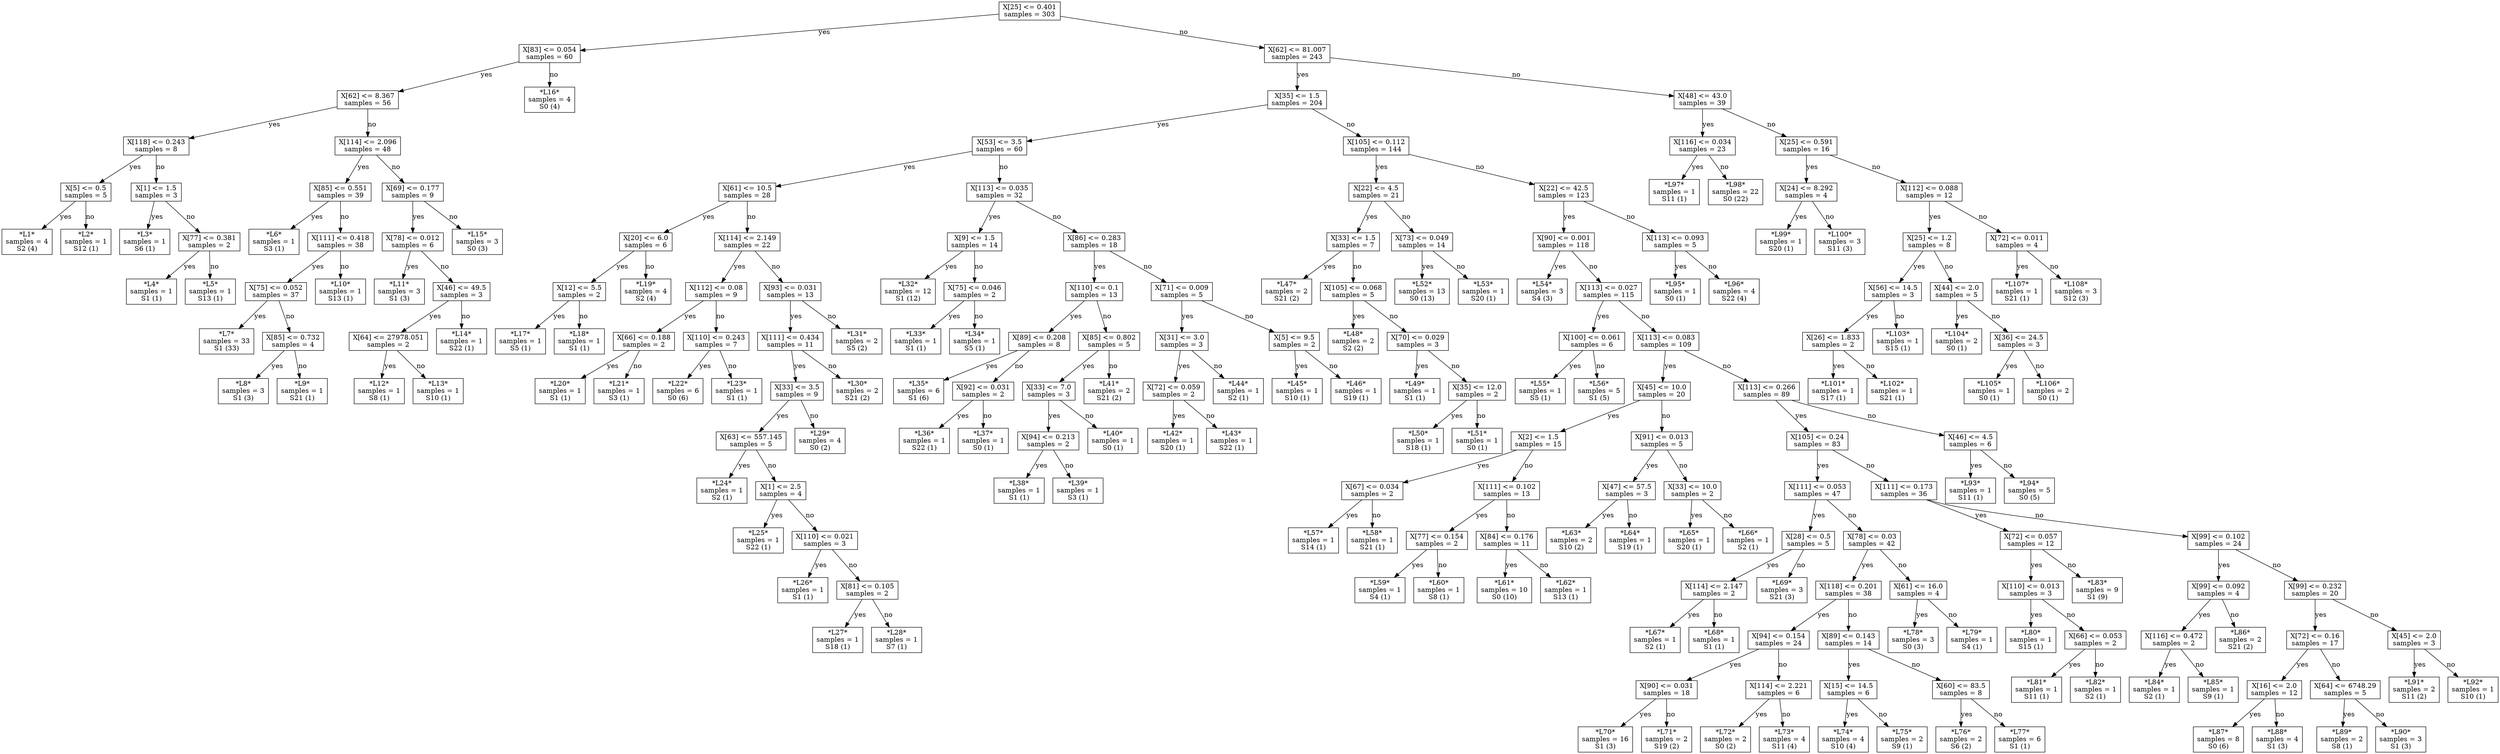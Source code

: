 digraph Tree {
node [shape=box] ;
0 [label="X[25] <= 0.401\nsamples = 303\n"] ;
1 [label="X[83] <= 0.054\nsamples = 60\n"] ;
0 -> 1 [label="yes"];
2 [label="X[62] <= 8.367\nsamples = 56\n"] ;
1 -> 2 [label="yes"];
3 [label="X[118] <= 0.243\nsamples = 8\n"] ;
2 -> 3 [label="yes"];
4 [label="X[5] <= 0.5\nsamples = 5\n"] ;
3 -> 4 [label="yes"];
5 [label="*L1*\nsamples = 4\nS2 (4)\n"] ;
4 -> 5 [label="yes"];
6 [label="*L2*\nsamples = 1\nS12 (1)\n"] ;
4 -> 6 [label="no"];
7 [label="X[1] <= 1.5\nsamples = 3\n"] ;
3 -> 7 [label="no"];
8 [label="*L3*\nsamples = 1\nS6 (1)\n"] ;
7 -> 8 [label="yes"];
9 [label="X[77] <= 0.381\nsamples = 2\n"] ;
7 -> 9 [label="no"];
10 [label="*L4*\nsamples = 1\nS1 (1)\n"] ;
9 -> 10 [label="yes"];
11 [label="*L5*\nsamples = 1\nS13 (1)\n"] ;
9 -> 11 [label="no"];
12 [label="X[114] <= 2.096\nsamples = 48\n"] ;
2 -> 12 [label="no"];
13 [label="X[85] <= 0.551\nsamples = 39\n"] ;
12 -> 13 [label="yes"];
14 [label="*L6*\nsamples = 1\nS3 (1)\n"] ;
13 -> 14 [label="yes"];
15 [label="X[111] <= 0.418\nsamples = 38\n"] ;
13 -> 15 [label="no"];
16 [label="X[75] <= 0.052\nsamples = 37\n"] ;
15 -> 16 [label="yes"];
17 [label="*L7*\nsamples = 33\nS1 (33)\n"] ;
16 -> 17 [label="yes"];
18 [label="X[85] <= 0.732\nsamples = 4\n"] ;
16 -> 18 [label="no"];
19 [label="*L8*\nsamples = 3\nS1 (3)\n"] ;
18 -> 19 [label="yes"];
20 [label="*L9*\nsamples = 1\nS21 (1)\n"] ;
18 -> 20 [label="no"];
21 [label="*L10*\nsamples = 1\nS13 (1)\n"] ;
15 -> 21 [label="no"];
22 [label="X[69] <= 0.177\nsamples = 9\n"] ;
12 -> 22 [label="no"];
23 [label="X[78] <= 0.012\nsamples = 6\n"] ;
22 -> 23 [label="yes"];
24 [label="*L11*\nsamples = 3\nS1 (3)\n"] ;
23 -> 24 [label="yes"];
25 [label="X[46] <= 49.5\nsamples = 3\n"] ;
23 -> 25 [label="no"];
26 [label="X[64] <= 27978.051\nsamples = 2\n"] ;
25 -> 26 [label="yes"];
27 [label="*L12*\nsamples = 1\nS8 (1)\n"] ;
26 -> 27 [label="yes"];
28 [label="*L13*\nsamples = 1\nS10 (1)\n"] ;
26 -> 28 [label="no"];
29 [label="*L14*\nsamples = 1\nS22 (1)\n"] ;
25 -> 29 [label="no"];
30 [label="*L15*\nsamples = 3\nS0 (3)\n"] ;
22 -> 30 [label="no"];
31 [label="*L16*\nsamples = 4\nS0 (4)\n"] ;
1 -> 31 [label="no"];
32 [label="X[62] <= 81.007\nsamples = 243\n"] ;
0 -> 32 [label="no"];
33 [label="X[35] <= 1.5\nsamples = 204\n"] ;
32 -> 33 [label="yes"];
34 [label="X[53] <= 3.5\nsamples = 60\n"] ;
33 -> 34 [label="yes"];
35 [label="X[61] <= 10.5\nsamples = 28\n"] ;
34 -> 35 [label="yes"];
36 [label="X[20] <= 6.0\nsamples = 6\n"] ;
35 -> 36 [label="yes"];
37 [label="X[12] <= 5.5\nsamples = 2\n"] ;
36 -> 37 [label="yes"];
38 [label="*L17*\nsamples = 1\nS5 (1)\n"] ;
37 -> 38 [label="yes"];
39 [label="*L18*\nsamples = 1\nS1 (1)\n"] ;
37 -> 39 [label="no"];
40 [label="*L19*\nsamples = 4\nS2 (4)\n"] ;
36 -> 40 [label="no"];
41 [label="X[114] <= 2.149\nsamples = 22\n"] ;
35 -> 41 [label="no"];
42 [label="X[112] <= 0.08\nsamples = 9\n"] ;
41 -> 42 [label="yes"];
43 [label="X[66] <= 0.188\nsamples = 2\n"] ;
42 -> 43 [label="yes"];
44 [label="*L20*\nsamples = 1\nS1 (1)\n"] ;
43 -> 44 [label="yes"];
45 [label="*L21*\nsamples = 1\nS3 (1)\n"] ;
43 -> 45 [label="no"];
46 [label="X[110] <= 0.243\nsamples = 7\n"] ;
42 -> 46 [label="no"];
47 [label="*L22*\nsamples = 6\nS0 (6)\n"] ;
46 -> 47 [label="yes"];
48 [label="*L23*\nsamples = 1\nS1 (1)\n"] ;
46 -> 48 [label="no"];
49 [label="X[93] <= 0.031\nsamples = 13\n"] ;
41 -> 49 [label="no"];
50 [label="X[111] <= 0.434\nsamples = 11\n"] ;
49 -> 50 [label="yes"];
51 [label="X[33] <= 3.5\nsamples = 9\n"] ;
50 -> 51 [label="yes"];
52 [label="X[63] <= 557.145\nsamples = 5\n"] ;
51 -> 52 [label="yes"];
53 [label="*L24*\nsamples = 1\nS2 (1)\n"] ;
52 -> 53 [label="yes"];
54 [label="X[1] <= 2.5\nsamples = 4\n"] ;
52 -> 54 [label="no"];
55 [label="*L25*\nsamples = 1\nS22 (1)\n"] ;
54 -> 55 [label="yes"];
56 [label="X[110] <= 0.021\nsamples = 3\n"] ;
54 -> 56 [label="no"];
57 [label="*L26*\nsamples = 1\nS1 (1)\n"] ;
56 -> 57 [label="yes"];
58 [label="X[81] <= 0.105\nsamples = 2\n"] ;
56 -> 58 [label="no"];
59 [label="*L27*\nsamples = 1\nS18 (1)\n"] ;
58 -> 59 [label="yes"];
60 [label="*L28*\nsamples = 1\nS7 (1)\n"] ;
58 -> 60 [label="no"];
61 [label="*L29*\nsamples = 4\nS0 (2)\n"] ;
51 -> 61 [label="no"];
62 [label="*L30*\nsamples = 2\nS21 (2)\n"] ;
50 -> 62 [label="no"];
63 [label="*L31*\nsamples = 2\nS5 (2)\n"] ;
49 -> 63 [label="no"];
64 [label="X[113] <= 0.035\nsamples = 32\n"] ;
34 -> 64 [label="no"];
65 [label="X[9] <= 1.5\nsamples = 14\n"] ;
64 -> 65 [label="yes"];
66 [label="*L32*\nsamples = 12\nS1 (12)\n"] ;
65 -> 66 [label="yes"];
67 [label="X[75] <= 0.046\nsamples = 2\n"] ;
65 -> 67 [label="no"];
68 [label="*L33*\nsamples = 1\nS1 (1)\n"] ;
67 -> 68 [label="yes"];
69 [label="*L34*\nsamples = 1\nS5 (1)\n"] ;
67 -> 69 [label="no"];
70 [label="X[86] <= 0.283\nsamples = 18\n"] ;
64 -> 70 [label="no"];
71 [label="X[110] <= 0.1\nsamples = 13\n"] ;
70 -> 71 [label="yes"];
72 [label="X[89] <= 0.208\nsamples = 8\n"] ;
71 -> 72 [label="yes"];
73 [label="*L35*\nsamples = 6\nS1 (6)\n"] ;
72 -> 73 [label="yes"];
74 [label="X[92] <= 0.031\nsamples = 2\n"] ;
72 -> 74 [label="no"];
75 [label="*L36*\nsamples = 1\nS22 (1)\n"] ;
74 -> 75 [label="yes"];
76 [label="*L37*\nsamples = 1\nS0 (1)\n"] ;
74 -> 76 [label="no"];
77 [label="X[85] <= 0.802\nsamples = 5\n"] ;
71 -> 77 [label="no"];
78 [label="X[33] <= 7.0\nsamples = 3\n"] ;
77 -> 78 [label="yes"];
79 [label="X[94] <= 0.213\nsamples = 2\n"] ;
78 -> 79 [label="yes"];
80 [label="*L38*\nsamples = 1\nS1 (1)\n"] ;
79 -> 80 [label="yes"];
81 [label="*L39*\nsamples = 1\nS3 (1)\n"] ;
79 -> 81 [label="no"];
82 [label="*L40*\nsamples = 1\nS0 (1)\n"] ;
78 -> 82 [label="no"];
83 [label="*L41*\nsamples = 2\nS21 (2)\n"] ;
77 -> 83 [label="no"];
84 [label="X[71] <= 0.009\nsamples = 5\n"] ;
70 -> 84 [label="no"];
85 [label="X[31] <= 3.0\nsamples = 3\n"] ;
84 -> 85 [label="yes"];
86 [label="X[72] <= 0.059\nsamples = 2\n"] ;
85 -> 86 [label="yes"];
87 [label="*L42*\nsamples = 1\nS20 (1)\n"] ;
86 -> 87 [label="yes"];
88 [label="*L43*\nsamples = 1\nS22 (1)\n"] ;
86 -> 88 [label="no"];
89 [label="*L44*\nsamples = 1\nS2 (1)\n"] ;
85 -> 89 [label="no"];
90 [label="X[5] <= 9.5\nsamples = 2\n"] ;
84 -> 90 [label="no"];
91 [label="*L45*\nsamples = 1\nS10 (1)\n"] ;
90 -> 91 [label="yes"];
92 [label="*L46*\nsamples = 1\nS19 (1)\n"] ;
90 -> 92 [label="no"];
93 [label="X[105] <= 0.112\nsamples = 144\n"] ;
33 -> 93 [label="no"];
94 [label="X[22] <= 4.5\nsamples = 21\n"] ;
93 -> 94 [label="yes"];
95 [label="X[33] <= 1.5\nsamples = 7\n"] ;
94 -> 95 [label="yes"];
96 [label="*L47*\nsamples = 2\nS21 (2)\n"] ;
95 -> 96 [label="yes"];
97 [label="X[105] <= 0.068\nsamples = 5\n"] ;
95 -> 97 [label="no"];
98 [label="*L48*\nsamples = 2\nS2 (2)\n"] ;
97 -> 98 [label="yes"];
99 [label="X[70] <= 0.029\nsamples = 3\n"] ;
97 -> 99 [label="no"];
100 [label="*L49*\nsamples = 1\nS1 (1)\n"] ;
99 -> 100 [label="yes"];
101 [label="X[35] <= 12.0\nsamples = 2\n"] ;
99 -> 101 [label="no"];
102 [label="*L50*\nsamples = 1\nS18 (1)\n"] ;
101 -> 102 [label="yes"];
103 [label="*L51*\nsamples = 1\nS0 (1)\n"] ;
101 -> 103 [label="no"];
104 [label="X[73] <= 0.049\nsamples = 14\n"] ;
94 -> 104 [label="no"];
105 [label="*L52*\nsamples = 13\nS0 (13)\n"] ;
104 -> 105 [label="yes"];
106 [label="*L53*\nsamples = 1\nS20 (1)\n"] ;
104 -> 106 [label="no"];
107 [label="X[22] <= 42.5\nsamples = 123\n"] ;
93 -> 107 [label="no"];
108 [label="X[90] <= 0.001\nsamples = 118\n"] ;
107 -> 108 [label="yes"];
109 [label="*L54*\nsamples = 3\nS4 (3)\n"] ;
108 -> 109 [label="yes"];
110 [label="X[113] <= 0.027\nsamples = 115\n"] ;
108 -> 110 [label="no"];
111 [label="X[100] <= 0.061\nsamples = 6\n"] ;
110 -> 111 [label="yes"];
112 [label="*L55*\nsamples = 1\nS5 (1)\n"] ;
111 -> 112 [label="yes"];
113 [label="*L56*\nsamples = 5\nS1 (5)\n"] ;
111 -> 113 [label="no"];
114 [label="X[113] <= 0.083\nsamples = 109\n"] ;
110 -> 114 [label="no"];
115 [label="X[45] <= 10.0\nsamples = 20\n"] ;
114 -> 115 [label="yes"];
116 [label="X[2] <= 1.5\nsamples = 15\n"] ;
115 -> 116 [label="yes"];
117 [label="X[67] <= 0.034\nsamples = 2\n"] ;
116 -> 117 [label="yes"];
118 [label="*L57*\nsamples = 1\nS14 (1)\n"] ;
117 -> 118 [label="yes"];
119 [label="*L58*\nsamples = 1\nS21 (1)\n"] ;
117 -> 119 [label="no"];
120 [label="X[111] <= 0.102\nsamples = 13\n"] ;
116 -> 120 [label="no"];
121 [label="X[77] <= 0.154\nsamples = 2\n"] ;
120 -> 121 [label="yes"];
122 [label="*L59*\nsamples = 1\nS4 (1)\n"] ;
121 -> 122 [label="yes"];
123 [label="*L60*\nsamples = 1\nS8 (1)\n"] ;
121 -> 123 [label="no"];
124 [label="X[84] <= 0.176\nsamples = 11\n"] ;
120 -> 124 [label="no"];
125 [label="*L61*\nsamples = 10\nS0 (10)\n"] ;
124 -> 125 [label="yes"];
126 [label="*L62*\nsamples = 1\nS13 (1)\n"] ;
124 -> 126 [label="no"];
127 [label="X[91] <= 0.013\nsamples = 5\n"] ;
115 -> 127 [label="no"];
128 [label="X[47] <= 57.5\nsamples = 3\n"] ;
127 -> 128 [label="yes"];
129 [label="*L63*\nsamples = 2\nS10 (2)\n"] ;
128 -> 129 [label="yes"];
130 [label="*L64*\nsamples = 1\nS19 (1)\n"] ;
128 -> 130 [label="no"];
131 [label="X[33] <= 10.0\nsamples = 2\n"] ;
127 -> 131 [label="no"];
132 [label="*L65*\nsamples = 1\nS20 (1)\n"] ;
131 -> 132 [label="yes"];
133 [label="*L66*\nsamples = 1\nS2 (1)\n"] ;
131 -> 133 [label="no"];
134 [label="X[113] <= 0.266\nsamples = 89\n"] ;
114 -> 134 [label="no"];
135 [label="X[105] <= 0.24\nsamples = 83\n"] ;
134 -> 135 [label="yes"];
136 [label="X[111] <= 0.053\nsamples = 47\n"] ;
135 -> 136 [label="yes"];
137 [label="X[28] <= 0.5\nsamples = 5\n"] ;
136 -> 137 [label="yes"];
138 [label="X[114] <= 2.147\nsamples = 2\n"] ;
137 -> 138 [label="yes"];
139 [label="*L67*\nsamples = 1\nS2 (1)\n"] ;
138 -> 139 [label="yes"];
140 [label="*L68*\nsamples = 1\nS1 (1)\n"] ;
138 -> 140 [label="no"];
141 [label="*L69*\nsamples = 3\nS21 (3)\n"] ;
137 -> 141 [label="no"];
142 [label="X[78] <= 0.03\nsamples = 42\n"] ;
136 -> 142 [label="no"];
143 [label="X[118] <= 0.201\nsamples = 38\n"] ;
142 -> 143 [label="yes"];
144 [label="X[94] <= 0.154\nsamples = 24\n"] ;
143 -> 144 [label="yes"];
145 [label="X[90] <= 0.031\nsamples = 18\n"] ;
144 -> 145 [label="yes"];
146 [label="*L70*\nsamples = 16\nS1 (3)\n"] ;
145 -> 146 [label="yes"];
147 [label="*L71*\nsamples = 2\nS19 (2)\n"] ;
145 -> 147 [label="no"];
148 [label="X[114] <= 2.221\nsamples = 6\n"] ;
144 -> 148 [label="no"];
149 [label="*L72*\nsamples = 2\nS0 (2)\n"] ;
148 -> 149 [label="yes"];
150 [label="*L73*\nsamples = 4\nS11 (4)\n"] ;
148 -> 150 [label="no"];
151 [label="X[89] <= 0.143\nsamples = 14\n"] ;
143 -> 151 [label="no"];
152 [label="X[15] <= 14.5\nsamples = 6\n"] ;
151 -> 152 [label="yes"];
153 [label="*L74*\nsamples = 4\nS10 (4)\n"] ;
152 -> 153 [label="yes"];
154 [label="*L75*\nsamples = 2\nS9 (1)\n"] ;
152 -> 154 [label="no"];
155 [label="X[60] <= 83.5\nsamples = 8\n"] ;
151 -> 155 [label="no"];
156 [label="*L76*\nsamples = 2\nS6 (2)\n"] ;
155 -> 156 [label="yes"];
157 [label="*L77*\nsamples = 6\nS1 (1)\n"] ;
155 -> 157 [label="no"];
158 [label="X[61] <= 16.0\nsamples = 4\n"] ;
142 -> 158 [label="no"];
159 [label="*L78*\nsamples = 3\nS0 (3)\n"] ;
158 -> 159 [label="yes"];
160 [label="*L79*\nsamples = 1\nS4 (1)\n"] ;
158 -> 160 [label="no"];
161 [label="X[111] <= 0.173\nsamples = 36\n"] ;
135 -> 161 [label="no"];
162 [label="X[72] <= 0.057\nsamples = 12\n"] ;
161 -> 162 [label="yes"];
163 [label="X[110] <= 0.013\nsamples = 3\n"] ;
162 -> 163 [label="yes"];
164 [label="*L80*\nsamples = 1\nS15 (1)\n"] ;
163 -> 164 [label="yes"];
165 [label="X[66] <= 0.053\nsamples = 2\n"] ;
163 -> 165 [label="no"];
166 [label="*L81*\nsamples = 1\nS11 (1)\n"] ;
165 -> 166 [label="yes"];
167 [label="*L82*\nsamples = 1\nS2 (1)\n"] ;
165 -> 167 [label="no"];
168 [label="*L83*\nsamples = 9\nS1 (9)\n"] ;
162 -> 168 [label="no"];
169 [label="X[99] <= 0.102\nsamples = 24\n"] ;
161 -> 169 [label="no"];
170 [label="X[99] <= 0.092\nsamples = 4\n"] ;
169 -> 170 [label="yes"];
171 [label="X[116] <= 0.472\nsamples = 2\n"] ;
170 -> 171 [label="yes"];
172 [label="*L84*\nsamples = 1\nS2 (1)\n"] ;
171 -> 172 [label="yes"];
173 [label="*L85*\nsamples = 1\nS9 (1)\n"] ;
171 -> 173 [label="no"];
174 [label="*L86*\nsamples = 2\nS21 (2)\n"] ;
170 -> 174 [label="no"];
175 [label="X[99] <= 0.232\nsamples = 20\n"] ;
169 -> 175 [label="no"];
176 [label="X[72] <= 0.16\nsamples = 17\n"] ;
175 -> 176 [label="yes"];
177 [label="X[16] <= 2.0\nsamples = 12\n"] ;
176 -> 177 [label="yes"];
178 [label="*L87*\nsamples = 8\nS0 (6)\n"] ;
177 -> 178 [label="yes"];
179 [label="*L88*\nsamples = 4\nS1 (3)\n"] ;
177 -> 179 [label="no"];
180 [label="X[64] <= 6748.29\nsamples = 5\n"] ;
176 -> 180 [label="no"];
181 [label="*L89*\nsamples = 2\nS8 (1)\n"] ;
180 -> 181 [label="yes"];
182 [label="*L90*\nsamples = 3\nS1 (3)\n"] ;
180 -> 182 [label="no"];
183 [label="X[45] <= 2.0\nsamples = 3\n"] ;
175 -> 183 [label="no"];
184 [label="*L91*\nsamples = 2\nS11 (2)\n"] ;
183 -> 184 [label="yes"];
185 [label="*L92*\nsamples = 1\nS10 (1)\n"] ;
183 -> 185 [label="no"];
186 [label="X[46] <= 4.5\nsamples = 6\n"] ;
134 -> 186 [label="no"];
187 [label="*L93*\nsamples = 1\nS11 (1)\n"] ;
186 -> 187 [label="yes"];
188 [label="*L94*\nsamples = 5\nS0 (5)\n"] ;
186 -> 188 [label="no"];
189 [label="X[113] <= 0.093\nsamples = 5\n"] ;
107 -> 189 [label="no"];
190 [label="*L95*\nsamples = 1\nS0 (1)\n"] ;
189 -> 190 [label="yes"];
191 [label="*L96*\nsamples = 4\nS22 (4)\n"] ;
189 -> 191 [label="no"];
192 [label="X[48] <= 43.0\nsamples = 39\n"] ;
32 -> 192 [label="no"];
193 [label="X[116] <= 0.034\nsamples = 23\n"] ;
192 -> 193 [label="yes"];
194 [label="*L97*\nsamples = 1\nS11 (1)\n"] ;
193 -> 194 [label="yes"];
195 [label="*L98*\nsamples = 22\nS0 (22)\n"] ;
193 -> 195 [label="no"];
196 [label="X[25] <= 0.591\nsamples = 16\n"] ;
192 -> 196 [label="no"];
197 [label="X[24] <= 8.292\nsamples = 4\n"] ;
196 -> 197 [label="yes"];
198 [label="*L99*\nsamples = 1\nS20 (1)\n"] ;
197 -> 198 [label="yes"];
199 [label="*L100*\nsamples = 3\nS11 (3)\n"] ;
197 -> 199 [label="no"];
200 [label="X[112] <= 0.088\nsamples = 12\n"] ;
196 -> 200 [label="no"];
201 [label="X[25] <= 1.2\nsamples = 8\n"] ;
200 -> 201 [label="yes"];
202 [label="X[56] <= 14.5\nsamples = 3\n"] ;
201 -> 202 [label="yes"];
203 [label="X[26] <= 1.833\nsamples = 2\n"] ;
202 -> 203 [label="yes"];
204 [label="*L101*\nsamples = 1\nS17 (1)\n"] ;
203 -> 204 [label="yes"];
205 [label="*L102*\nsamples = 1\nS21 (1)\n"] ;
203 -> 205 [label="no"];
206 [label="*L103*\nsamples = 1\nS15 (1)\n"] ;
202 -> 206 [label="no"];
207 [label="X[44] <= 2.0\nsamples = 5\n"] ;
201 -> 207 [label="no"];
208 [label="*L104*\nsamples = 2\nS0 (1)\n"] ;
207 -> 208 [label="yes"];
209 [label="X[36] <= 24.5\nsamples = 3\n"] ;
207 -> 209 [label="no"];
210 [label="*L105*\nsamples = 1\nS0 (1)\n"] ;
209 -> 210 [label="yes"];
211 [label="*L106*\nsamples = 2\nS0 (1)\n"] ;
209 -> 211 [label="no"];
212 [label="X[72] <= 0.011\nsamples = 4\n"] ;
200 -> 212 [label="no"];
213 [label="*L107*\nsamples = 1\nS21 (1)\n"] ;
212 -> 213 [label="yes"];
214 [label="*L108*\nsamples = 3\nS12 (3)\n"] ;
212 -> 214 [label="no"];
}
